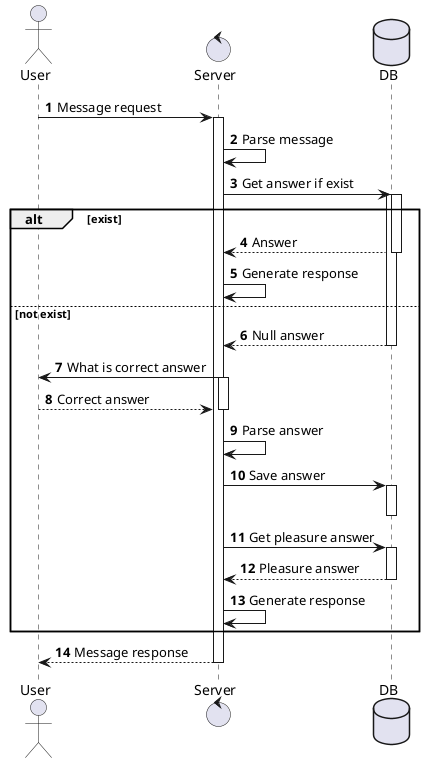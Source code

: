 @startuml

autonumber

actor User
control Server
database DB

User -> Server : Message request
activate Server
Server -> Server : Parse message
Server -> DB : Get answer if exist
activate DB
activate DB

alt exist
    DB --> Server : Answer
    deactivate DB
    Server -> Server : Generate response
else not exist
    DB --> Server : Null answer
    deactivate DB
    Server -> User : What is correct answer
    activate Server
    User --> Server : Correct answer
    deactivate Server
    Server -> Server : Parse answer
    Server -> DB : Save answer
    activate DB
    deactivate DB
    Server -> DB : Get pleasure answer
    activate DB
    DB --> Server : Pleasure answer
    deactivate DB
    Server -> Server : Generate response
end

Server --> User : Message response
deactivate Server
@enduml